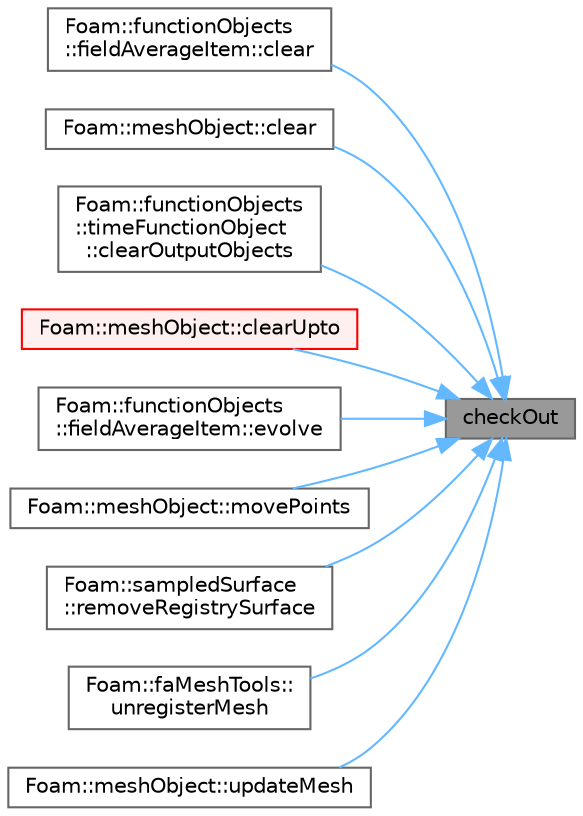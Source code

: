 digraph "checkOut"
{
 // LATEX_PDF_SIZE
  bgcolor="transparent";
  edge [fontname=Helvetica,fontsize=10,labelfontname=Helvetica,labelfontsize=10];
  node [fontname=Helvetica,fontsize=10,shape=box,height=0.2,width=0.4];
  rankdir="RL";
  Node1 [id="Node000001",label="checkOut",height=0.2,width=0.4,color="gray40", fillcolor="grey60", style="filled", fontcolor="black",tooltip=" "];
  Node1 -> Node2 [id="edge1_Node000001_Node000002",dir="back",color="steelblue1",style="solid",tooltip=" "];
  Node2 [id="Node000002",label="Foam::functionObjects\l::fieldAverageItem::clear",height=0.2,width=0.4,color="grey40", fillcolor="white", style="filled",URL="$classFoam_1_1functionObjects_1_1fieldAverageItem.html#a7365f2dd0609fac41079e02bc934536f",tooltip=" "];
  Node1 -> Node3 [id="edge2_Node000001_Node000003",dir="back",color="steelblue1",style="solid",tooltip=" "];
  Node3 [id="Node000003",label="Foam::meshObject::clear",height=0.2,width=0.4,color="grey40", fillcolor="white", style="filled",URL="$classFoam_1_1meshObject.html#af0046533e78e227b20b9dfc0ee19e01a",tooltip=" "];
  Node1 -> Node4 [id="edge3_Node000001_Node000004",dir="back",color="steelblue1",style="solid",tooltip=" "];
  Node4 [id="Node000004",label="Foam::functionObjects\l::timeFunctionObject\l::clearOutputObjects",height=0.2,width=0.4,color="grey40", fillcolor="white", style="filled",URL="$classFoam_1_1functionObjects_1_1timeFunctionObject.html#a67b41a387ab909b4c8452fbb6ef8aef8",tooltip=" "];
  Node1 -> Node5 [id="edge4_Node000001_Node000005",dir="back",color="steelblue1",style="solid",tooltip=" "];
  Node5 [id="Node000005",label="Foam::meshObject::clearUpto",height=0.2,width=0.4,color="red", fillcolor="#FFF0F0", style="filled",URL="$classFoam_1_1meshObject.html#a0e6f0fbbf45696957b50278eef460d9f",tooltip=" "];
  Node1 -> Node10 [id="edge5_Node000001_Node000010",dir="back",color="steelblue1",style="solid",tooltip=" "];
  Node10 [id="Node000010",label="Foam::functionObjects\l::fieldAverageItem::evolve",height=0.2,width=0.4,color="grey40", fillcolor="white", style="filled",URL="$classFoam_1_1functionObjects_1_1fieldAverageItem.html#a400b6bc9370bb31b5ccd432b6ad2efa0",tooltip=" "];
  Node1 -> Node11 [id="edge6_Node000001_Node000011",dir="back",color="steelblue1",style="solid",tooltip=" "];
  Node11 [id="Node000011",label="Foam::meshObject::movePoints",height=0.2,width=0.4,color="grey40", fillcolor="white", style="filled",URL="$classFoam_1_1meshObject.html#ad26d8a772fc1aed83056187bfa734ddf",tooltip=" "];
  Node1 -> Node12 [id="edge7_Node000001_Node000012",dir="back",color="steelblue1",style="solid",tooltip=" "];
  Node12 [id="Node000012",label="Foam::sampledSurface\l::removeRegistrySurface",height=0.2,width=0.4,color="grey40", fillcolor="white", style="filled",URL="$classFoam_1_1sampledSurface.html#a9ee2386459623c0e80518db88fa33782",tooltip=" "];
  Node1 -> Node13 [id="edge8_Node000001_Node000013",dir="back",color="steelblue1",style="solid",tooltip=" "];
  Node13 [id="Node000013",label="Foam::faMeshTools::\lunregisterMesh",height=0.2,width=0.4,color="grey40", fillcolor="white", style="filled",URL="$classFoam_1_1faMeshTools.html#a951efe9b495cd256bc6da6e0c945f350",tooltip=" "];
  Node1 -> Node14 [id="edge9_Node000001_Node000014",dir="back",color="steelblue1",style="solid",tooltip=" "];
  Node14 [id="Node000014",label="Foam::meshObject::updateMesh",height=0.2,width=0.4,color="grey40", fillcolor="white", style="filled",URL="$classFoam_1_1meshObject.html#a95797085b723193929eff8758e94d633",tooltip=" "];
}
